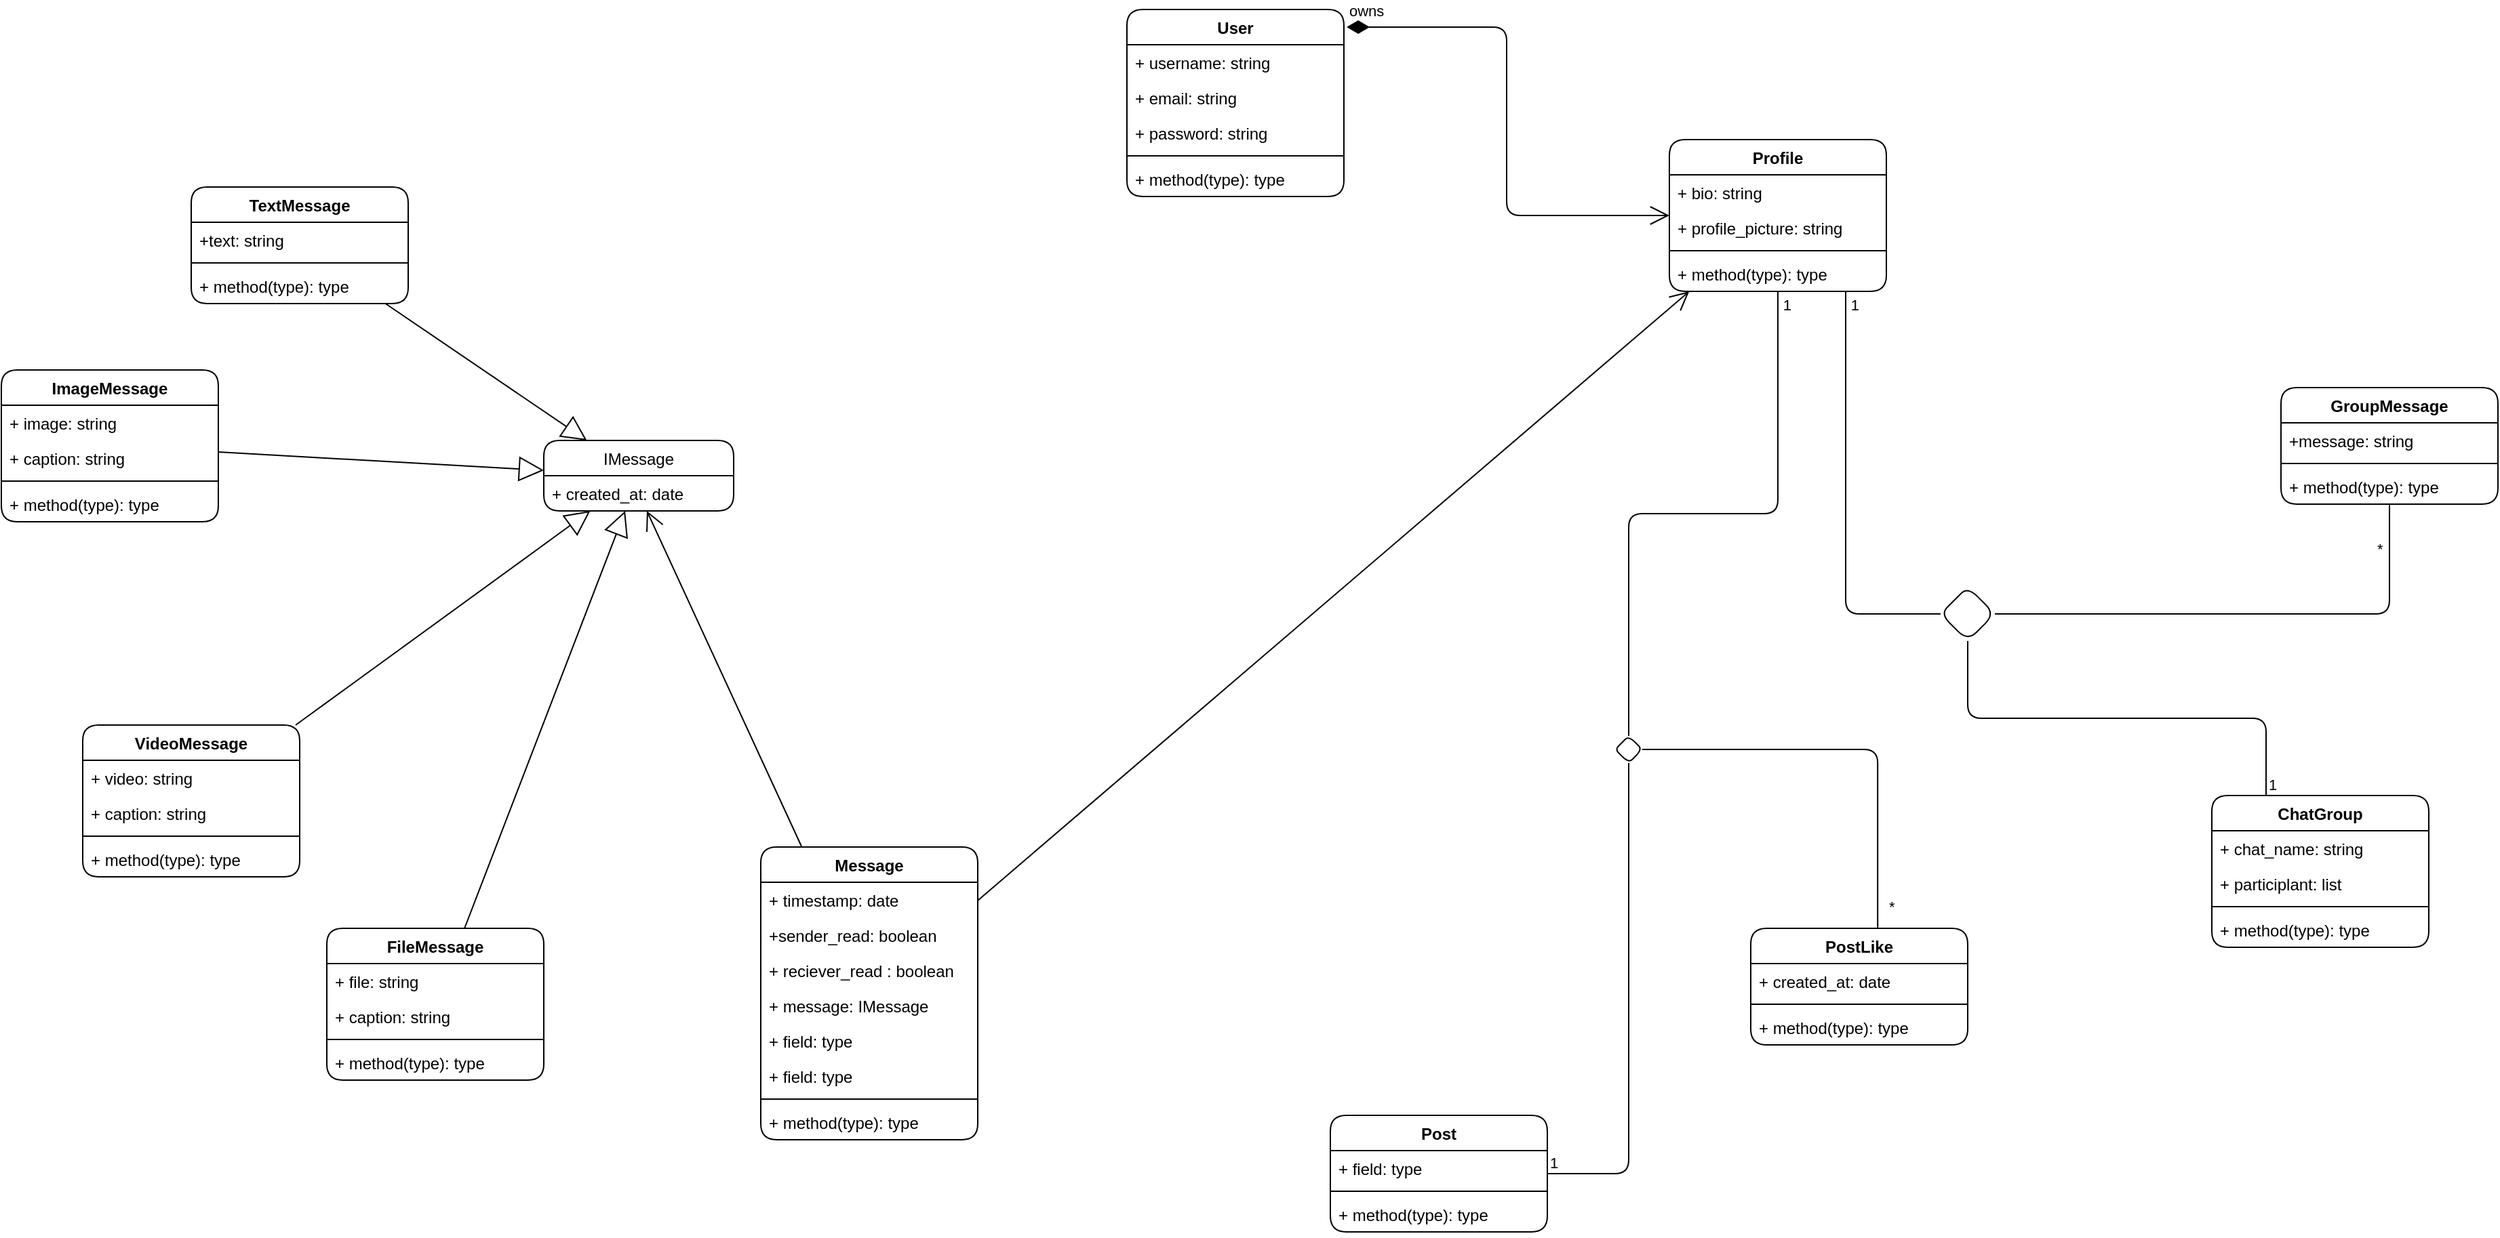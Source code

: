 <mxfile version="20.8.10" type="device"><diagram name="Page-1" id="8xFRlCKR9EKZX2Hrqbp7"><mxGraphModel dx="4412" dy="2110" grid="1" gridSize="10" guides="1" tooltips="1" connect="1" arrows="1" fold="1" page="1" pageScale="1" pageWidth="827" pageHeight="1169" math="0" shadow="0"><root><mxCell id="0"/><mxCell id="1" parent="0"/><mxCell id="-dgBdEqWyo6B2-w96dHk-1" value="User" style="swimlane;fontStyle=1;align=center;verticalAlign=top;childLayout=stackLayout;horizontal=1;startSize=26;horizontalStack=0;resizeParent=1;resizeParentMax=0;resizeLast=0;collapsible=1;marginBottom=0;rounded=1;" vertex="1" parent="1"><mxGeometry x="310" y="14" width="160" height="138" as="geometry"/></mxCell><mxCell id="-dgBdEqWyo6B2-w96dHk-2" value="+ username: string" style="text;strokeColor=none;fillColor=none;align=left;verticalAlign=top;spacingLeft=4;spacingRight=4;overflow=hidden;rotatable=0;points=[[0,0.5],[1,0.5]];portConstraint=eastwest;rounded=1;" vertex="1" parent="-dgBdEqWyo6B2-w96dHk-1"><mxGeometry y="26" width="160" height="26" as="geometry"/></mxCell><mxCell id="-dgBdEqWyo6B2-w96dHk-5" value="+ email: string" style="text;strokeColor=none;fillColor=none;align=left;verticalAlign=top;spacingLeft=4;spacingRight=4;overflow=hidden;rotatable=0;points=[[0,0.5],[1,0.5]];portConstraint=eastwest;rounded=1;" vertex="1" parent="-dgBdEqWyo6B2-w96dHk-1"><mxGeometry y="52" width="160" height="26" as="geometry"/></mxCell><mxCell id="-dgBdEqWyo6B2-w96dHk-7" value="+ password: string" style="text;strokeColor=none;fillColor=none;align=left;verticalAlign=top;spacingLeft=4;spacingRight=4;overflow=hidden;rotatable=0;points=[[0,0.5],[1,0.5]];portConstraint=eastwest;rounded=1;" vertex="1" parent="-dgBdEqWyo6B2-w96dHk-1"><mxGeometry y="78" width="160" height="26" as="geometry"/></mxCell><mxCell id="-dgBdEqWyo6B2-w96dHk-3" value="" style="line;strokeWidth=1;fillColor=none;align=left;verticalAlign=middle;spacingTop=-1;spacingLeft=3;spacingRight=3;rotatable=0;labelPosition=right;points=[];portConstraint=eastwest;strokeColor=inherit;rounded=1;" vertex="1" parent="-dgBdEqWyo6B2-w96dHk-1"><mxGeometry y="104" width="160" height="8" as="geometry"/></mxCell><mxCell id="-dgBdEqWyo6B2-w96dHk-4" value="+ method(type): type" style="text;strokeColor=none;fillColor=none;align=left;verticalAlign=top;spacingLeft=4;spacingRight=4;overflow=hidden;rotatable=0;points=[[0,0.5],[1,0.5]];portConstraint=eastwest;rounded=1;" vertex="1" parent="-dgBdEqWyo6B2-w96dHk-1"><mxGeometry y="112" width="160" height="26" as="geometry"/></mxCell><mxCell id="-dgBdEqWyo6B2-w96dHk-8" value="Profile" style="swimlane;fontStyle=1;align=center;verticalAlign=top;childLayout=stackLayout;horizontal=1;startSize=26;horizontalStack=0;resizeParent=1;resizeParentMax=0;resizeLast=0;collapsible=1;marginBottom=0;rounded=1;" vertex="1" parent="1"><mxGeometry x="710" y="110" width="160" height="112" as="geometry"/></mxCell><mxCell id="-dgBdEqWyo6B2-w96dHk-9" value="+ bio: string" style="text;strokeColor=none;fillColor=none;align=left;verticalAlign=top;spacingLeft=4;spacingRight=4;overflow=hidden;rotatable=0;points=[[0,0.5],[1,0.5]];portConstraint=eastwest;rounded=1;" vertex="1" parent="-dgBdEqWyo6B2-w96dHk-8"><mxGeometry y="26" width="160" height="26" as="geometry"/></mxCell><mxCell id="-dgBdEqWyo6B2-w96dHk-12" value="+ profile_picture: string" style="text;strokeColor=none;fillColor=none;align=left;verticalAlign=top;spacingLeft=4;spacingRight=4;overflow=hidden;rotatable=0;points=[[0,0.5],[1,0.5]];portConstraint=eastwest;rounded=1;" vertex="1" parent="-dgBdEqWyo6B2-w96dHk-8"><mxGeometry y="52" width="160" height="26" as="geometry"/></mxCell><mxCell id="-dgBdEqWyo6B2-w96dHk-10" value="" style="line;strokeWidth=1;fillColor=none;align=left;verticalAlign=middle;spacingTop=-1;spacingLeft=3;spacingRight=3;rotatable=0;labelPosition=right;points=[];portConstraint=eastwest;strokeColor=inherit;rounded=1;" vertex="1" parent="-dgBdEqWyo6B2-w96dHk-8"><mxGeometry y="78" width="160" height="8" as="geometry"/></mxCell><mxCell id="-dgBdEqWyo6B2-w96dHk-11" value="+ method(type): type" style="text;strokeColor=none;fillColor=none;align=left;verticalAlign=top;spacingLeft=4;spacingRight=4;overflow=hidden;rotatable=0;points=[[0,0.5],[1,0.5]];portConstraint=eastwest;rounded=1;" vertex="1" parent="-dgBdEqWyo6B2-w96dHk-8"><mxGeometry y="86" width="160" height="26" as="geometry"/></mxCell><mxCell id="-dgBdEqWyo6B2-w96dHk-13" value="owns" style="endArrow=open;html=1;endSize=12;startArrow=diamondThin;startSize=14;startFill=1;edgeStyle=orthogonalEdgeStyle;align=left;verticalAlign=bottom;rounded=1;exitX=1.013;exitY=0.094;exitDx=0;exitDy=0;exitPerimeter=0;" edge="1" parent="1" source="-dgBdEqWyo6B2-w96dHk-1" target="-dgBdEqWyo6B2-w96dHk-8"><mxGeometry x="-1" y="3" relative="1" as="geometry"><mxPoint x="440" y="70" as="sourcePoint"/><mxPoint x="600" y="70" as="targetPoint"/></mxGeometry></mxCell><mxCell id="-dgBdEqWyo6B2-w96dHk-18" value="IMessage" style="swimlane;fontStyle=0;childLayout=stackLayout;horizontal=1;startSize=26;fillColor=none;horizontalStack=0;resizeParent=1;resizeParentMax=0;resizeLast=0;collapsible=1;marginBottom=0;rounded=1;" vertex="1" parent="1"><mxGeometry x="-120" y="332" width="140" height="52" as="geometry"/></mxCell><mxCell id="-dgBdEqWyo6B2-w96dHk-19" value="+ created_at: date" style="text;strokeColor=none;fillColor=none;align=left;verticalAlign=top;spacingLeft=4;spacingRight=4;overflow=hidden;rotatable=0;points=[[0,0.5],[1,0.5]];portConstraint=eastwest;rounded=1;" vertex="1" parent="-dgBdEqWyo6B2-w96dHk-18"><mxGeometry y="26" width="140" height="26" as="geometry"/></mxCell><mxCell id="-dgBdEqWyo6B2-w96dHk-22" value="TextMessage" style="swimlane;fontStyle=1;align=center;verticalAlign=top;childLayout=stackLayout;horizontal=1;startSize=26;horizontalStack=0;resizeParent=1;resizeParentMax=0;resizeLast=0;collapsible=1;marginBottom=0;rounded=1;" vertex="1" parent="1"><mxGeometry x="-380" y="145" width="160" height="86" as="geometry"/></mxCell><mxCell id="-dgBdEqWyo6B2-w96dHk-23" value="+text: string" style="text;strokeColor=none;fillColor=none;align=left;verticalAlign=top;spacingLeft=4;spacingRight=4;overflow=hidden;rotatable=0;points=[[0,0.5],[1,0.5]];portConstraint=eastwest;rounded=1;" vertex="1" parent="-dgBdEqWyo6B2-w96dHk-22"><mxGeometry y="26" width="160" height="26" as="geometry"/></mxCell><mxCell id="-dgBdEqWyo6B2-w96dHk-24" value="" style="line;strokeWidth=1;fillColor=none;align=left;verticalAlign=middle;spacingTop=-1;spacingLeft=3;spacingRight=3;rotatable=0;labelPosition=right;points=[];portConstraint=eastwest;strokeColor=inherit;rounded=1;" vertex="1" parent="-dgBdEqWyo6B2-w96dHk-22"><mxGeometry y="52" width="160" height="8" as="geometry"/></mxCell><mxCell id="-dgBdEqWyo6B2-w96dHk-25" value="+ method(type): type" style="text;strokeColor=none;fillColor=none;align=left;verticalAlign=top;spacingLeft=4;spacingRight=4;overflow=hidden;rotatable=0;points=[[0,0.5],[1,0.5]];portConstraint=eastwest;rounded=1;" vertex="1" parent="-dgBdEqWyo6B2-w96dHk-22"><mxGeometry y="60" width="160" height="26" as="geometry"/></mxCell><mxCell id="-dgBdEqWyo6B2-w96dHk-26" value="ImageMessage" style="swimlane;fontStyle=1;align=center;verticalAlign=top;childLayout=stackLayout;horizontal=1;startSize=26;horizontalStack=0;resizeParent=1;resizeParentMax=0;resizeLast=0;collapsible=1;marginBottom=0;rounded=1;" vertex="1" parent="1"><mxGeometry x="-520" y="280" width="160" height="112" as="geometry"/></mxCell><mxCell id="-dgBdEqWyo6B2-w96dHk-27" value="+ image: string" style="text;strokeColor=none;fillColor=none;align=left;verticalAlign=top;spacingLeft=4;spacingRight=4;overflow=hidden;rotatable=0;points=[[0,0.5],[1,0.5]];portConstraint=eastwest;rounded=1;" vertex="1" parent="-dgBdEqWyo6B2-w96dHk-26"><mxGeometry y="26" width="160" height="26" as="geometry"/></mxCell><mxCell id="-dgBdEqWyo6B2-w96dHk-38" value="+ caption: string" style="text;strokeColor=none;fillColor=none;align=left;verticalAlign=top;spacingLeft=4;spacingRight=4;overflow=hidden;rotatable=0;points=[[0,0.5],[1,0.5]];portConstraint=eastwest;rounded=1;" vertex="1" parent="-dgBdEqWyo6B2-w96dHk-26"><mxGeometry y="52" width="160" height="26" as="geometry"/></mxCell><mxCell id="-dgBdEqWyo6B2-w96dHk-28" value="" style="line;strokeWidth=1;fillColor=none;align=left;verticalAlign=middle;spacingTop=-1;spacingLeft=3;spacingRight=3;rotatable=0;labelPosition=right;points=[];portConstraint=eastwest;strokeColor=inherit;rounded=1;" vertex="1" parent="-dgBdEqWyo6B2-w96dHk-26"><mxGeometry y="78" width="160" height="8" as="geometry"/></mxCell><mxCell id="-dgBdEqWyo6B2-w96dHk-29" value="+ method(type): type" style="text;strokeColor=none;fillColor=none;align=left;verticalAlign=top;spacingLeft=4;spacingRight=4;overflow=hidden;rotatable=0;points=[[0,0.5],[1,0.5]];portConstraint=eastwest;rounded=1;" vertex="1" parent="-dgBdEqWyo6B2-w96dHk-26"><mxGeometry y="86" width="160" height="26" as="geometry"/></mxCell><mxCell id="-dgBdEqWyo6B2-w96dHk-30" value="VideoMessage" style="swimlane;fontStyle=1;align=center;verticalAlign=top;childLayout=stackLayout;horizontal=1;startSize=26;horizontalStack=0;resizeParent=1;resizeParentMax=0;resizeLast=0;collapsible=1;marginBottom=0;rounded=1;" vertex="1" parent="1"><mxGeometry x="-460" y="542" width="160" height="112" as="geometry"/></mxCell><mxCell id="-dgBdEqWyo6B2-w96dHk-31" value="+ video: string" style="text;strokeColor=none;fillColor=none;align=left;verticalAlign=top;spacingLeft=4;spacingRight=4;overflow=hidden;rotatable=0;points=[[0,0.5],[1,0.5]];portConstraint=eastwest;rounded=1;" vertex="1" parent="-dgBdEqWyo6B2-w96dHk-30"><mxGeometry y="26" width="160" height="26" as="geometry"/></mxCell><mxCell id="-dgBdEqWyo6B2-w96dHk-39" value="+ caption: string" style="text;strokeColor=none;fillColor=none;align=left;verticalAlign=top;spacingLeft=4;spacingRight=4;overflow=hidden;rotatable=0;points=[[0,0.5],[1,0.5]];portConstraint=eastwest;rounded=1;" vertex="1" parent="-dgBdEqWyo6B2-w96dHk-30"><mxGeometry y="52" width="160" height="26" as="geometry"/></mxCell><mxCell id="-dgBdEqWyo6B2-w96dHk-32" value="" style="line;strokeWidth=1;fillColor=none;align=left;verticalAlign=middle;spacingTop=-1;spacingLeft=3;spacingRight=3;rotatable=0;labelPosition=right;points=[];portConstraint=eastwest;strokeColor=inherit;rounded=1;" vertex="1" parent="-dgBdEqWyo6B2-w96dHk-30"><mxGeometry y="78" width="160" height="8" as="geometry"/></mxCell><mxCell id="-dgBdEqWyo6B2-w96dHk-33" value="+ method(type): type" style="text;strokeColor=none;fillColor=none;align=left;verticalAlign=top;spacingLeft=4;spacingRight=4;overflow=hidden;rotatable=0;points=[[0,0.5],[1,0.5]];portConstraint=eastwest;rounded=1;" vertex="1" parent="-dgBdEqWyo6B2-w96dHk-30"><mxGeometry y="86" width="160" height="26" as="geometry"/></mxCell><mxCell id="-dgBdEqWyo6B2-w96dHk-34" value="FileMessage" style="swimlane;fontStyle=1;align=center;verticalAlign=top;childLayout=stackLayout;horizontal=1;startSize=26;horizontalStack=0;resizeParent=1;resizeParentMax=0;resizeLast=0;collapsible=1;marginBottom=0;rounded=1;" vertex="1" parent="1"><mxGeometry x="-280" y="692" width="160" height="112" as="geometry"/></mxCell><mxCell id="-dgBdEqWyo6B2-w96dHk-35" value="+ file: string" style="text;strokeColor=none;fillColor=none;align=left;verticalAlign=top;spacingLeft=4;spacingRight=4;overflow=hidden;rotatable=0;points=[[0,0.5],[1,0.5]];portConstraint=eastwest;rounded=1;" vertex="1" parent="-dgBdEqWyo6B2-w96dHk-34"><mxGeometry y="26" width="160" height="26" as="geometry"/></mxCell><mxCell id="-dgBdEqWyo6B2-w96dHk-40" value="+ caption: string" style="text;strokeColor=none;fillColor=none;align=left;verticalAlign=top;spacingLeft=4;spacingRight=4;overflow=hidden;rotatable=0;points=[[0,0.5],[1,0.5]];portConstraint=eastwest;rounded=1;" vertex="1" parent="-dgBdEqWyo6B2-w96dHk-34"><mxGeometry y="52" width="160" height="26" as="geometry"/></mxCell><mxCell id="-dgBdEqWyo6B2-w96dHk-36" value="" style="line;strokeWidth=1;fillColor=none;align=left;verticalAlign=middle;spacingTop=-1;spacingLeft=3;spacingRight=3;rotatable=0;labelPosition=right;points=[];portConstraint=eastwest;strokeColor=inherit;rounded=1;" vertex="1" parent="-dgBdEqWyo6B2-w96dHk-34"><mxGeometry y="78" width="160" height="8" as="geometry"/></mxCell><mxCell id="-dgBdEqWyo6B2-w96dHk-37" value="+ method(type): type" style="text;strokeColor=none;fillColor=none;align=left;verticalAlign=top;spacingLeft=4;spacingRight=4;overflow=hidden;rotatable=0;points=[[0,0.5],[1,0.5]];portConstraint=eastwest;rounded=1;" vertex="1" parent="-dgBdEqWyo6B2-w96dHk-34"><mxGeometry y="86" width="160" height="26" as="geometry"/></mxCell><mxCell id="-dgBdEqWyo6B2-w96dHk-42" value="" style="endArrow=block;endSize=16;endFill=0;html=1;rounded=1;" edge="1" parent="1" source="-dgBdEqWyo6B2-w96dHk-22" target="-dgBdEqWyo6B2-w96dHk-18"><mxGeometry width="160" relative="1" as="geometry"><mxPoint x="140" y="352" as="sourcePoint"/><mxPoint x="300" y="352" as="targetPoint"/></mxGeometry></mxCell><mxCell id="-dgBdEqWyo6B2-w96dHk-43" value="" style="endArrow=block;endSize=16;endFill=0;html=1;rounded=1;" edge="1" parent="1" source="-dgBdEqWyo6B2-w96dHk-26" target="-dgBdEqWyo6B2-w96dHk-18"><mxGeometry width="160" relative="1" as="geometry"><mxPoint x="150" y="362" as="sourcePoint"/><mxPoint x="310" y="362" as="targetPoint"/></mxGeometry></mxCell><mxCell id="-dgBdEqWyo6B2-w96dHk-44" value="" style="endArrow=block;endSize=16;endFill=0;html=1;rounded=1;" edge="1" parent="1" source="-dgBdEqWyo6B2-w96dHk-30" target="-dgBdEqWyo6B2-w96dHk-18"><mxGeometry width="160" relative="1" as="geometry"><mxPoint x="160" y="372" as="sourcePoint"/><mxPoint x="320" y="372" as="targetPoint"/></mxGeometry></mxCell><mxCell id="-dgBdEqWyo6B2-w96dHk-45" value="" style="endArrow=block;endSize=16;endFill=0;html=1;rounded=1;" edge="1" parent="1" source="-dgBdEqWyo6B2-w96dHk-34" target="-dgBdEqWyo6B2-w96dHk-18"><mxGeometry width="160" relative="1" as="geometry"><mxPoint x="170" y="382" as="sourcePoint"/><mxPoint x="100" y="312" as="targetPoint"/></mxGeometry></mxCell><mxCell id="-dgBdEqWyo6B2-w96dHk-46" value="ChatGroup" style="swimlane;fontStyle=1;align=center;verticalAlign=top;childLayout=stackLayout;horizontal=1;startSize=26;horizontalStack=0;resizeParent=1;resizeParentMax=0;resizeLast=0;collapsible=1;marginBottom=0;rounded=1;" vertex="1" parent="1"><mxGeometry x="1110" y="594" width="160" height="112" as="geometry"/></mxCell><mxCell id="-dgBdEqWyo6B2-w96dHk-47" value="+ chat_name: string" style="text;strokeColor=none;fillColor=none;align=left;verticalAlign=top;spacingLeft=4;spacingRight=4;overflow=hidden;rotatable=0;points=[[0,0.5],[1,0.5]];portConstraint=eastwest;rounded=1;" vertex="1" parent="-dgBdEqWyo6B2-w96dHk-46"><mxGeometry y="26" width="160" height="26" as="geometry"/></mxCell><mxCell id="-dgBdEqWyo6B2-w96dHk-50" value="+ participlant: list" style="text;strokeColor=none;fillColor=none;align=left;verticalAlign=top;spacingLeft=4;spacingRight=4;overflow=hidden;rotatable=0;points=[[0,0.5],[1,0.5]];portConstraint=eastwest;rounded=1;" vertex="1" parent="-dgBdEqWyo6B2-w96dHk-46"><mxGeometry y="52" width="160" height="26" as="geometry"/></mxCell><mxCell id="-dgBdEqWyo6B2-w96dHk-48" value="" style="line;strokeWidth=1;fillColor=none;align=left;verticalAlign=middle;spacingTop=-1;spacingLeft=3;spacingRight=3;rotatable=0;labelPosition=right;points=[];portConstraint=eastwest;strokeColor=inherit;rounded=1;" vertex="1" parent="-dgBdEqWyo6B2-w96dHk-46"><mxGeometry y="78" width="160" height="8" as="geometry"/></mxCell><mxCell id="-dgBdEqWyo6B2-w96dHk-49" value="+ method(type): type" style="text;strokeColor=none;fillColor=none;align=left;verticalAlign=top;spacingLeft=4;spacingRight=4;overflow=hidden;rotatable=0;points=[[0,0.5],[1,0.5]];portConstraint=eastwest;rounded=1;" vertex="1" parent="-dgBdEqWyo6B2-w96dHk-46"><mxGeometry y="86" width="160" height="26" as="geometry"/></mxCell><mxCell id="-dgBdEqWyo6B2-w96dHk-51" value="GroupMessage" style="swimlane;fontStyle=1;align=center;verticalAlign=top;childLayout=stackLayout;horizontal=1;startSize=26;horizontalStack=0;resizeParent=1;resizeParentMax=0;resizeLast=0;collapsible=1;marginBottom=0;rounded=1;" vertex="1" parent="1"><mxGeometry x="1161" y="293" width="160" height="86" as="geometry"/></mxCell><mxCell id="-dgBdEqWyo6B2-w96dHk-52" value="+message: string" style="text;strokeColor=none;fillColor=none;align=left;verticalAlign=top;spacingLeft=4;spacingRight=4;overflow=hidden;rotatable=0;points=[[0,0.5],[1,0.5]];portConstraint=eastwest;rounded=1;" vertex="1" parent="-dgBdEqWyo6B2-w96dHk-51"><mxGeometry y="26" width="160" height="26" as="geometry"/></mxCell><mxCell id="-dgBdEqWyo6B2-w96dHk-53" value="" style="line;strokeWidth=1;fillColor=none;align=left;verticalAlign=middle;spacingTop=-1;spacingLeft=3;spacingRight=3;rotatable=0;labelPosition=right;points=[];portConstraint=eastwest;strokeColor=inherit;rounded=1;" vertex="1" parent="-dgBdEqWyo6B2-w96dHk-51"><mxGeometry y="52" width="160" height="8" as="geometry"/></mxCell><mxCell id="-dgBdEqWyo6B2-w96dHk-54" value="+ method(type): type" style="text;strokeColor=none;fillColor=none;align=left;verticalAlign=top;spacingLeft=4;spacingRight=4;overflow=hidden;rotatable=0;points=[[0,0.5],[1,0.5]];portConstraint=eastwest;rounded=1;" vertex="1" parent="-dgBdEqWyo6B2-w96dHk-51"><mxGeometry y="60" width="160" height="26" as="geometry"/></mxCell><mxCell id="-dgBdEqWyo6B2-w96dHk-55" value="" style="endArrow=none;html=1;edgeStyle=orthogonalEdgeStyle;rounded=1;" edge="1" parent="1" source="-dgBdEqWyo6B2-w96dHk-78" target="-dgBdEqWyo6B2-w96dHk-8"><mxGeometry relative="1" as="geometry"><mxPoint x="810" y="440" as="sourcePoint"/><mxPoint x="500" y="430" as="targetPoint"/><Array as="points"><mxPoint x="840" y="460"/></Array></mxGeometry></mxCell><mxCell id="-dgBdEqWyo6B2-w96dHk-57" value="1" style="edgeLabel;resizable=0;html=1;align=right;verticalAlign=bottom;rounded=1;" connectable="0" vertex="1" parent="-dgBdEqWyo6B2-w96dHk-55"><mxGeometry x="1" relative="1" as="geometry"><mxPoint x="10" y="18" as="offset"/></mxGeometry></mxCell><mxCell id="-dgBdEqWyo6B2-w96dHk-60" value="Message" style="swimlane;fontStyle=1;align=center;verticalAlign=top;childLayout=stackLayout;horizontal=1;startSize=26;horizontalStack=0;resizeParent=1;resizeParentMax=0;resizeLast=0;collapsible=1;marginBottom=0;rounded=1;" vertex="1" parent="1"><mxGeometry x="40" y="632" width="160" height="216" as="geometry"/></mxCell><mxCell id="-dgBdEqWyo6B2-w96dHk-68" value="+ timestamp: date" style="text;strokeColor=none;fillColor=none;align=left;verticalAlign=top;spacingLeft=4;spacingRight=4;overflow=hidden;rotatable=0;points=[[0,0.5],[1,0.5]];portConstraint=eastwest;rounded=1;" vertex="1" parent="-dgBdEqWyo6B2-w96dHk-60"><mxGeometry y="26" width="160" height="26" as="geometry"/></mxCell><mxCell id="-dgBdEqWyo6B2-w96dHk-65" value="+sender_read: boolean" style="text;strokeColor=none;fillColor=none;align=left;verticalAlign=top;spacingLeft=4;spacingRight=4;overflow=hidden;rotatable=0;points=[[0,0.5],[1,0.5]];portConstraint=eastwest;rounded=1;" vertex="1" parent="-dgBdEqWyo6B2-w96dHk-60"><mxGeometry y="52" width="160" height="26" as="geometry"/></mxCell><mxCell id="-dgBdEqWyo6B2-w96dHk-66" value="+ reciever_read : boolean" style="text;strokeColor=none;fillColor=none;align=left;verticalAlign=top;spacingLeft=4;spacingRight=4;overflow=hidden;rotatable=0;points=[[0,0.5],[1,0.5]];portConstraint=eastwest;rounded=1;" vertex="1" parent="-dgBdEqWyo6B2-w96dHk-60"><mxGeometry y="78" width="160" height="26" as="geometry"/></mxCell><mxCell id="-dgBdEqWyo6B2-w96dHk-67" value="+ message: IMessage" style="text;strokeColor=none;fillColor=none;align=left;verticalAlign=top;spacingLeft=4;spacingRight=4;overflow=hidden;rotatable=0;points=[[0,0.5],[1,0.5]];portConstraint=eastwest;rounded=1;" vertex="1" parent="-dgBdEqWyo6B2-w96dHk-60"><mxGeometry y="104" width="160" height="26" as="geometry"/></mxCell><mxCell id="-dgBdEqWyo6B2-w96dHk-64" value="+ field: type" style="text;strokeColor=none;fillColor=none;align=left;verticalAlign=top;spacingLeft=4;spacingRight=4;overflow=hidden;rotatable=0;points=[[0,0.5],[1,0.5]];portConstraint=eastwest;rounded=1;" vertex="1" parent="-dgBdEqWyo6B2-w96dHk-60"><mxGeometry y="130" width="160" height="26" as="geometry"/></mxCell><mxCell id="-dgBdEqWyo6B2-w96dHk-61" value="+ field: type" style="text;strokeColor=none;fillColor=none;align=left;verticalAlign=top;spacingLeft=4;spacingRight=4;overflow=hidden;rotatable=0;points=[[0,0.5],[1,0.5]];portConstraint=eastwest;rounded=1;" vertex="1" parent="-dgBdEqWyo6B2-w96dHk-60"><mxGeometry y="156" width="160" height="26" as="geometry"/></mxCell><mxCell id="-dgBdEqWyo6B2-w96dHk-62" value="" style="line;strokeWidth=1;fillColor=none;align=left;verticalAlign=middle;spacingTop=-1;spacingLeft=3;spacingRight=3;rotatable=0;labelPosition=right;points=[];portConstraint=eastwest;strokeColor=inherit;rounded=1;" vertex="1" parent="-dgBdEqWyo6B2-w96dHk-60"><mxGeometry y="182" width="160" height="8" as="geometry"/></mxCell><mxCell id="-dgBdEqWyo6B2-w96dHk-63" value="+ method(type): type" style="text;strokeColor=none;fillColor=none;align=left;verticalAlign=top;spacingLeft=4;spacingRight=4;overflow=hidden;rotatable=0;points=[[0,0.5],[1,0.5]];portConstraint=eastwest;rounded=1;" vertex="1" parent="-dgBdEqWyo6B2-w96dHk-60"><mxGeometry y="190" width="160" height="26" as="geometry"/></mxCell><mxCell id="-dgBdEqWyo6B2-w96dHk-69" value="" style="endArrow=open;endFill=1;endSize=12;html=1;rounded=1;" edge="1" parent="1" source="-dgBdEqWyo6B2-w96dHk-60" target="-dgBdEqWyo6B2-w96dHk-19"><mxGeometry width="160" relative="1" as="geometry"><mxPoint x="30" y="552" as="sourcePoint"/><mxPoint x="190" y="552" as="targetPoint"/></mxGeometry></mxCell><mxCell id="-dgBdEqWyo6B2-w96dHk-70" value="Post" style="swimlane;fontStyle=1;align=center;verticalAlign=top;childLayout=stackLayout;horizontal=1;startSize=26;horizontalStack=0;resizeParent=1;resizeParentMax=0;resizeLast=0;collapsible=1;marginBottom=0;rounded=1;" vertex="1" parent="1"><mxGeometry x="460" y="830" width="160" height="86" as="geometry"/></mxCell><mxCell id="-dgBdEqWyo6B2-w96dHk-71" value="+ field: type" style="text;strokeColor=none;fillColor=none;align=left;verticalAlign=top;spacingLeft=4;spacingRight=4;overflow=hidden;rotatable=0;points=[[0,0.5],[1,0.5]];portConstraint=eastwest;" vertex="1" parent="-dgBdEqWyo6B2-w96dHk-70"><mxGeometry y="26" width="160" height="26" as="geometry"/></mxCell><mxCell id="-dgBdEqWyo6B2-w96dHk-72" value="" style="line;strokeWidth=1;fillColor=none;align=left;verticalAlign=middle;spacingTop=-1;spacingLeft=3;spacingRight=3;rotatable=0;labelPosition=right;points=[];portConstraint=eastwest;strokeColor=inherit;rounded=1;" vertex="1" parent="-dgBdEqWyo6B2-w96dHk-70"><mxGeometry y="52" width="160" height="8" as="geometry"/></mxCell><mxCell id="-dgBdEqWyo6B2-w96dHk-73" value="+ method(type): type" style="text;strokeColor=none;fillColor=none;align=left;verticalAlign=top;spacingLeft=4;spacingRight=4;overflow=hidden;rotatable=0;points=[[0,0.5],[1,0.5]];portConstraint=eastwest;" vertex="1" parent="-dgBdEqWyo6B2-w96dHk-70"><mxGeometry y="60" width="160" height="26" as="geometry"/></mxCell><mxCell id="-dgBdEqWyo6B2-w96dHk-74" value="" style="endArrow=open;endFill=1;endSize=12;html=1;rounded=1;" edge="1" parent="1" source="-dgBdEqWyo6B2-w96dHk-60" target="-dgBdEqWyo6B2-w96dHk-8"><mxGeometry width="160" relative="1" as="geometry"><mxPoint x="180" y="580" as="sourcePoint"/><mxPoint x="340" y="580" as="targetPoint"/></mxGeometry></mxCell><mxCell id="-dgBdEqWyo6B2-w96dHk-78" value="" style="rhombus;whiteSpace=wrap;html=1;rounded=1;" vertex="1" parent="1"><mxGeometry x="910" y="440" width="40" height="40" as="geometry"/></mxCell><mxCell id="-dgBdEqWyo6B2-w96dHk-79" value="" style="endArrow=none;html=1;edgeStyle=orthogonalEdgeStyle;rounded=1;entryX=0.5;entryY=1;entryDx=0;entryDy=0;exitX=0.25;exitY=0;exitDx=0;exitDy=0;" edge="1" parent="1" source="-dgBdEqWyo6B2-w96dHk-46" target="-dgBdEqWyo6B2-w96dHk-78"><mxGeometry relative="1" as="geometry"><mxPoint x="830" y="539" as="sourcePoint"/><mxPoint x="800" y="232" as="targetPoint"/><Array as="points"/></mxGeometry></mxCell><mxCell id="-dgBdEqWyo6B2-w96dHk-80" value="1" style="edgeLabel;resizable=0;html=1;align=left;verticalAlign=bottom;rounded=1;" connectable="0" vertex="1" parent="-dgBdEqWyo6B2-w96dHk-79"><mxGeometry x="-1" relative="1" as="geometry"/></mxCell><mxCell id="-dgBdEqWyo6B2-w96dHk-82" value="" style="endArrow=none;html=1;edgeStyle=orthogonalEdgeStyle;rounded=1;" edge="1" parent="1" source="-dgBdEqWyo6B2-w96dHk-78" target="-dgBdEqWyo6B2-w96dHk-51"><mxGeometry relative="1" as="geometry"><mxPoint x="797" y="539" as="sourcePoint"/><mxPoint x="797" y="440" as="targetPoint"/><Array as="points"/></mxGeometry></mxCell><mxCell id="-dgBdEqWyo6B2-w96dHk-83" value="*" style="edgeLabel;resizable=0;html=1;align=left;verticalAlign=bottom;rounded=1;" connectable="0" vertex="1" parent="-dgBdEqWyo6B2-w96dHk-82"><mxGeometry x="-1" relative="1" as="geometry"><mxPoint x="280" y="-40" as="offset"/></mxGeometry></mxCell><mxCell id="-dgBdEqWyo6B2-w96dHk-85" value="PostLike" style="swimlane;fontStyle=1;align=center;verticalAlign=top;childLayout=stackLayout;horizontal=1;startSize=26;horizontalStack=0;resizeParent=1;resizeParentMax=0;resizeLast=0;collapsible=1;marginBottom=0;rounded=1;" vertex="1" parent="1"><mxGeometry x="770" y="692" width="160" height="86" as="geometry"/></mxCell><mxCell id="-dgBdEqWyo6B2-w96dHk-86" value="+ created_at: date" style="text;strokeColor=none;fillColor=none;align=left;verticalAlign=top;spacingLeft=4;spacingRight=4;overflow=hidden;rotatable=0;points=[[0,0.5],[1,0.5]];portConstraint=eastwest;" vertex="1" parent="-dgBdEqWyo6B2-w96dHk-85"><mxGeometry y="26" width="160" height="26" as="geometry"/></mxCell><mxCell id="-dgBdEqWyo6B2-w96dHk-87" value="" style="line;strokeWidth=1;fillColor=none;align=left;verticalAlign=middle;spacingTop=-1;spacingLeft=3;spacingRight=3;rotatable=0;labelPosition=right;points=[];portConstraint=eastwest;strokeColor=inherit;rounded=1;" vertex="1" parent="-dgBdEqWyo6B2-w96dHk-85"><mxGeometry y="52" width="160" height="8" as="geometry"/></mxCell><mxCell id="-dgBdEqWyo6B2-w96dHk-88" value="+ method(type): type" style="text;strokeColor=none;fillColor=none;align=left;verticalAlign=top;spacingLeft=4;spacingRight=4;overflow=hidden;rotatable=0;points=[[0,0.5],[1,0.5]];portConstraint=eastwest;" vertex="1" parent="-dgBdEqWyo6B2-w96dHk-85"><mxGeometry y="60" width="160" height="26" as="geometry"/></mxCell><mxCell id="-dgBdEqWyo6B2-w96dHk-89" value="" style="rhombus;whiteSpace=wrap;html=1;rounded=1;" vertex="1" parent="1"><mxGeometry x="670" y="550" width="20" height="20" as="geometry"/></mxCell><mxCell id="-dgBdEqWyo6B2-w96dHk-90" value="" style="endArrow=none;html=1;edgeStyle=orthogonalEdgeStyle;rounded=1;exitX=0.5;exitY=0;exitDx=0;exitDy=0;" edge="1" parent="1" source="-dgBdEqWyo6B2-w96dHk-89" target="-dgBdEqWyo6B2-w96dHk-8"><mxGeometry relative="1" as="geometry"><mxPoint x="920" y="410" as="sourcePoint"/><mxPoint x="800" y="232" as="targetPoint"/><Array as="points"/></mxGeometry></mxCell><mxCell id="-dgBdEqWyo6B2-w96dHk-91" value="1" style="edgeLabel;resizable=0;html=1;align=right;verticalAlign=bottom;rounded=1;" connectable="0" vertex="1" parent="-dgBdEqWyo6B2-w96dHk-90"><mxGeometry x="1" relative="1" as="geometry"><mxPoint x="10" y="18" as="offset"/></mxGeometry></mxCell><mxCell id="-dgBdEqWyo6B2-w96dHk-92" value="" style="endArrow=none;html=1;edgeStyle=orthogonalEdgeStyle;rounded=1;" edge="1" parent="1" source="-dgBdEqWyo6B2-w96dHk-70" target="-dgBdEqWyo6B2-w96dHk-89"><mxGeometry relative="1" as="geometry"><mxPoint x="1160" y="604" as="sourcePoint"/><mxPoint x="920" y="490" as="targetPoint"/><Array as="points"/></mxGeometry></mxCell><mxCell id="-dgBdEqWyo6B2-w96dHk-93" value="1" style="edgeLabel;resizable=0;html=1;align=left;verticalAlign=bottom;rounded=1;" connectable="0" vertex="1" parent="-dgBdEqWyo6B2-w96dHk-92"><mxGeometry x="-1" relative="1" as="geometry"/></mxCell><mxCell id="-dgBdEqWyo6B2-w96dHk-94" value="" style="endArrow=none;html=1;edgeStyle=orthogonalEdgeStyle;rounded=1;entryX=0.585;entryY=-0.001;entryDx=0;entryDy=0;entryPerimeter=0;" edge="1" parent="1" source="-dgBdEqWyo6B2-w96dHk-89" target="-dgBdEqWyo6B2-w96dHk-85"><mxGeometry relative="1" as="geometry"><mxPoint x="690.001" y="541.059" as="sourcePoint"/><mxPoint x="981.119" y="480.0" as="targetPoint"/><Array as="points"/></mxGeometry></mxCell><mxCell id="-dgBdEqWyo6B2-w96dHk-95" value="*" style="edgeLabel;resizable=0;html=1;align=left;verticalAlign=bottom;rounded=1;" connectable="0" vertex="1" parent="-dgBdEqWyo6B2-w96dHk-94"><mxGeometry x="-1" relative="1" as="geometry"><mxPoint x="180" y="124" as="offset"/></mxGeometry></mxCell></root></mxGraphModel></diagram></mxfile>
